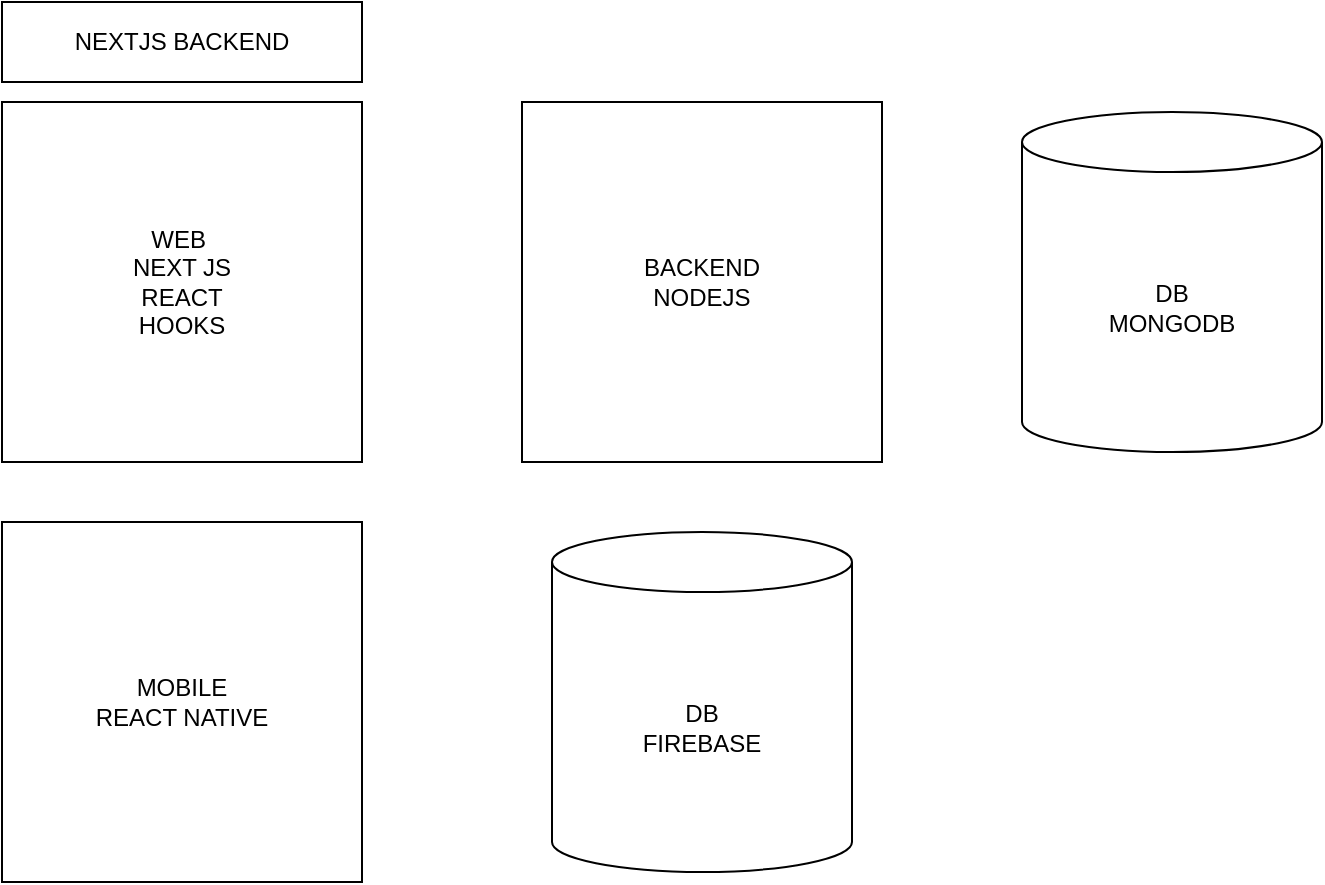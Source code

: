 <mxfile version="17.4.0" type="github">
  <diagram id="x3NzBZNxcZTpQ1vrpnvu" name="Page-1">
    <mxGraphModel dx="1422" dy="794" grid="1" gridSize="10" guides="1" tooltips="1" connect="1" arrows="1" fold="1" page="1" pageScale="1" pageWidth="827" pageHeight="1169" math="0" shadow="0">
      <root>
        <mxCell id="0" />
        <mxCell id="1" parent="0" />
        <mxCell id="TWxX8gXJcYfMCjZt2LJU-1" value="BACKEND&lt;br&gt;NODEJS" style="whiteSpace=wrap;html=1;aspect=fixed;" vertex="1" parent="1">
          <mxGeometry x="360" y="160" width="180" height="180" as="geometry" />
        </mxCell>
        <mxCell id="TWxX8gXJcYfMCjZt2LJU-2" value="WEB&amp;nbsp;&lt;br&gt;NEXT JS&lt;br&gt;REACT&lt;br&gt;HOOKS" style="whiteSpace=wrap;html=1;aspect=fixed;" vertex="1" parent="1">
          <mxGeometry x="100" y="160" width="180" height="180" as="geometry" />
        </mxCell>
        <mxCell id="TWxX8gXJcYfMCjZt2LJU-3" value="MOBILE&lt;br&gt;REACT NATIVE" style="whiteSpace=wrap;html=1;aspect=fixed;" vertex="1" parent="1">
          <mxGeometry x="100" y="370" width="180" height="180" as="geometry" />
        </mxCell>
        <mxCell id="TWxX8gXJcYfMCjZt2LJU-4" value="DB&lt;br&gt;FIREBASE" style="shape=cylinder3;whiteSpace=wrap;html=1;boundedLbl=1;backgroundOutline=1;size=15;" vertex="1" parent="1">
          <mxGeometry x="375" y="375" width="150" height="170" as="geometry" />
        </mxCell>
        <mxCell id="TWxX8gXJcYfMCjZt2LJU-6" value="NEXTJS BACKEND" style="rounded=0;whiteSpace=wrap;html=1;" vertex="1" parent="1">
          <mxGeometry x="100" y="110" width="180" height="40" as="geometry" />
        </mxCell>
        <mxCell id="TWxX8gXJcYfMCjZt2LJU-8" value="DB&lt;br&gt;MONGODB" style="shape=cylinder3;whiteSpace=wrap;html=1;boundedLbl=1;backgroundOutline=1;size=15;" vertex="1" parent="1">
          <mxGeometry x="610" y="165" width="150" height="170" as="geometry" />
        </mxCell>
      </root>
    </mxGraphModel>
  </diagram>
</mxfile>

